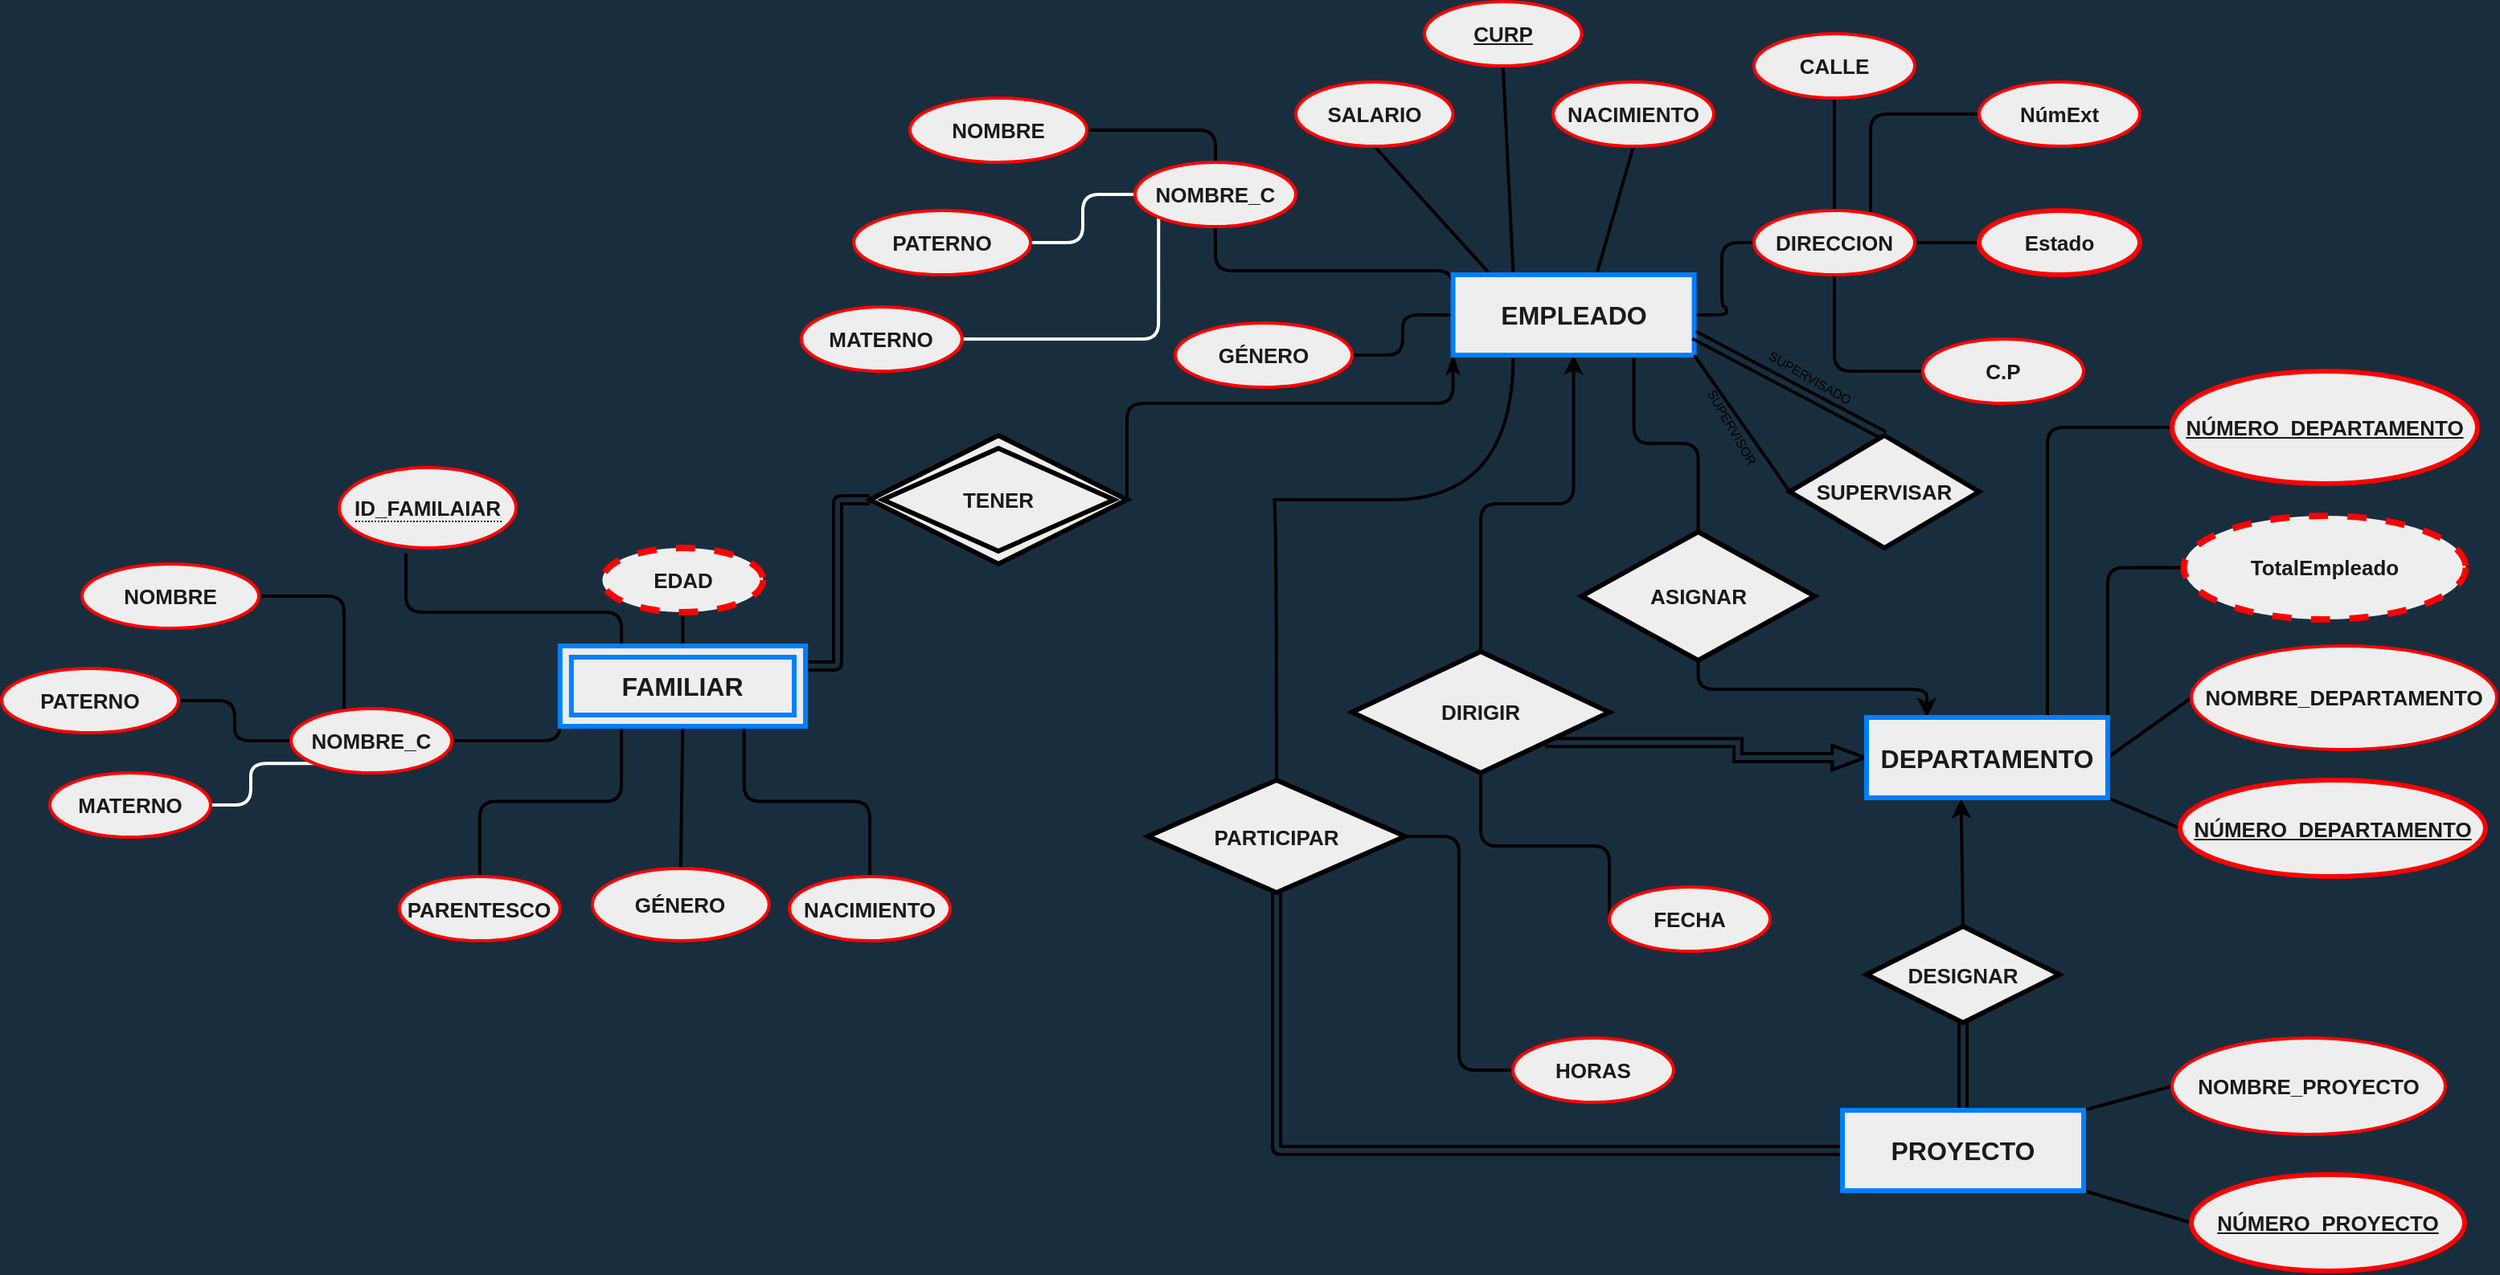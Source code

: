 <mxfile version="13.9.9" type="device"><diagram id="Cr8rwhKdKpi9vluvS5JP" name="Página-1"><mxGraphModel dx="1801" dy="364" grid="1" gridSize="10" guides="1" tooltips="1" connect="1" arrows="0" fold="1" page="1" pageScale="1" pageWidth="1169" pageHeight="827" background="#182E3E" math="0" shadow="0"><root><mxCell id="0"/><mxCell id="1" style="" parent="0"/><mxCell id="jqNfLadF7YpEhwLBkF7p-66" style="edgeStyle=elbowEdgeStyle;rounded=1;orthogonalLoop=1;jettySize=auto;elbow=vertical;html=1;startArrow=none;startFill=0;sourcePerimeterSpacing=0;endArrow=none;endFill=0;targetPerimeterSpacing=0;fillColor=none;strokeWidth=2;exitX=0.25;exitY=0;exitDx=0;exitDy=0;entryX=0.377;entryY=1.067;entryDx=0;entryDy=0;entryPerimeter=0;" parent="1" source="jqNfLadF7YpEhwLBkF7p-68" target="jqNfLadF7YpEhwLBkF7p-75" edge="1"><mxGeometry relative="1" as="geometry"><mxPoint x="-23" y="395" as="sourcePoint"/><mxPoint x="-90" y="360" as="targetPoint"/><Array as="points"><mxPoint x="-90" y="400"/></Array></mxGeometry></mxCell><mxCell id="cJOQEZuyymXwWGWpgnNL-13" style="edgeStyle=none;rounded=0;orthogonalLoop=1;jettySize=auto;html=1;exitX=0.593;exitY=0.02;exitDx=0;exitDy=0;endArrow=none;endFill=0;exitPerimeter=0;entryX=0.5;entryY=1;entryDx=0;entryDy=0;strokeWidth=2;" parent="1" source="9bCEXv4croC0r56C43FN-2" target="cJOQEZuyymXwWGWpgnNL-21" edge="1"><mxGeometry relative="1" as="geometry"><mxPoint x="605.826" y="89.99" as="targetPoint"/></mxGeometry></mxCell><mxCell id="WdBcy9Mp8K7_9u4QYjNC-71" style="edgeStyle=elbowEdgeStyle;rounded=1;orthogonalLoop=1;jettySize=auto;html=1;exitX=0;exitY=0.5;exitDx=0;exitDy=0;entryX=0.5;entryY=1;entryDx=0;entryDy=0;startArrow=none;startFill=0;endArrow=none;endFill=0;elbow=vertical;strokeWidth=2;" parent="1" source="9bCEXv4croC0r56C43FN-2" target="9bCEXv4croC0r56C43FN-3" edge="1"><mxGeometry relative="1" as="geometry"/></mxCell><mxCell id="jqNfLadF7YpEhwLBkF7p-11" style="edgeStyle=elbowEdgeStyle;rounded=1;orthogonalLoop=1;jettySize=auto;html=1;exitX=0.5;exitY=1;exitDx=0;exitDy=0;endArrow=none;endFill=0;startArrow=classic;startFill=1;elbow=vertical;strokeWidth=2;" parent="1" source="9bCEXv4croC0r56C43FN-2" target="jqNfLadF7YpEhwLBkF7p-10" edge="1"><mxGeometry relative="1" as="geometry"/></mxCell><mxCell id="jqNfLadF7YpEhwLBkF7p-13" style="edgeStyle=elbowEdgeStyle;rounded=1;orthogonalLoop=1;jettySize=auto;html=1;exitX=0.75;exitY=1;exitDx=0;exitDy=0;entryX=0.5;entryY=0;entryDx=0;entryDy=0;endArrow=none;endFill=0;elbow=vertical;strokeWidth=2;" parent="1" source="9bCEXv4croC0r56C43FN-2" target="VEiRsSS-IjOUAJVpJDN8-1" edge="1"><mxGeometry relative="1" as="geometry"/></mxCell><mxCell id="jqNfLadF7YpEhwLBkF7p-44" style="edgeStyle=orthogonalEdgeStyle;rounded=1;orthogonalLoop=1;jettySize=auto;html=1;exitX=0.5;exitY=0;exitDx=0;exitDy=0;entryX=1;entryY=0.5;entryDx=0;entryDy=0;startArrow=none;startFill=0;sourcePerimeterSpacing=0;endArrow=none;endFill=0;targetPerimeterSpacing=0;fillColor=none;strokeWidth=2;" parent="1" source="9bCEXv4croC0r56C43FN-3" target="cJOQEZuyymXwWGWpgnNL-20" edge="1"><mxGeometry relative="1" as="geometry"/></mxCell><mxCell id="9bCEXv4croC0r56C43FN-14" style="rounded=1;sketch=0;orthogonalLoop=1;jettySize=auto;html=1;exitX=1;exitY=0.5;exitDx=0;exitDy=0;entryX=0;entryY=1;entryDx=0;entryDy=0;endArrow=none;endFill=0;strokeColor=#FFFFFF;strokeWidth=2;fontColor=#FFFFFF;startArrow=none;startFill=0;edgeStyle=orthogonalEdgeStyle;" parent="1" source="9bCEXv4croC0r56C43FN-17" target="9bCEXv4croC0r56C43FN-3" edge="1"><mxGeometry relative="1" as="geometry"><mxPoint x="225" y="77.75" as="sourcePoint"/><mxPoint x="265.0" y="165.5" as="targetPoint"/></mxGeometry></mxCell><mxCell id="9bCEXv4croC0r56C43FN-13" style="rounded=1;sketch=0;orthogonalLoop=1;jettySize=auto;html=1;entryX=0;entryY=0.5;entryDx=0;entryDy=0;strokeColor=#FFFFFF;fontColor=#FFFFFF;endArrow=none;endFill=0;strokeWidth=2;exitX=1;exitY=0.5;exitDx=0;exitDy=0;edgeStyle=orthogonalEdgeStyle;" parent="1" source="9bCEXv4croC0r56C43FN-18" target="9bCEXv4croC0r56C43FN-3" edge="1"><mxGeometry relative="1" as="geometry"><mxPoint x="275" y="30" as="sourcePoint"/></mxGeometry></mxCell><mxCell id="jqNfLadF7YpEhwLBkF7p-65" style="edgeStyle=elbowEdgeStyle;rounded=1;orthogonalLoop=1;jettySize=auto;html=1;exitX=1;exitY=0.5;exitDx=0;exitDy=0;entryX=0;entryY=0.5;entryDx=0;entryDy=0;startArrow=none;startFill=0;sourcePerimeterSpacing=0;endArrow=none;endFill=0;targetPerimeterSpacing=0;fillColor=none;strokeWidth=2;" parent="1" source="9bCEXv4croC0r56C43FN-22" target="9bCEXv4croC0r56C43FN-2" edge="1"><mxGeometry relative="1" as="geometry"/></mxCell><mxCell id="cJOQEZuyymXwWGWpgnNL-15" style="rounded=1;orthogonalLoop=1;jettySize=auto;html=1;entryX=0.25;entryY=0;entryDx=0;entryDy=0;endArrow=none;endFill=0;exitX=0.5;exitY=1;exitDx=0;exitDy=0;strokeWidth=2;" parent="1" source="cJOQEZuyymXwWGWpgnNL-19" target="9bCEXv4croC0r56C43FN-2" edge="1"><mxGeometry relative="1" as="geometry"><mxPoint x="518" as="sourcePoint"/></mxGeometry></mxCell><mxCell id="cJOQEZuyymXwWGWpgnNL-5" style="rounded=0;orthogonalLoop=1;jettySize=auto;html=1;exitX=0.5;exitY=1;exitDx=0;exitDy=0;entryX=0.5;entryY=0;entryDx=0;entryDy=0;endArrow=none;endFill=0;strokeWidth=2;" parent="1" source="9bCEXv4croC0r56C43FN-26" target="cJOQEZuyymXwWGWpgnNL-1" edge="1"><mxGeometry relative="1" as="geometry"><mxPoint x="750.0" y="75" as="sourcePoint"/></mxGeometry></mxCell><mxCell id="cJOQEZuyymXwWGWpgnNL-18" style="edgeStyle=orthogonalEdgeStyle;rounded=1;orthogonalLoop=1;jettySize=auto;html=1;exitX=0;exitY=0.5;exitDx=0;exitDy=0;entryX=1;entryY=0.5;entryDx=0;entryDy=0;endArrow=none;endFill=0;strokeWidth=2;" parent="1" source="cJOQEZuyymXwWGWpgnNL-1" target="9bCEXv4croC0r56C43FN-2" edge="1"><mxGeometry relative="1" as="geometry"/></mxCell><mxCell id="cJOQEZuyymXwWGWpgnNL-6" style="edgeStyle=orthogonalEdgeStyle;rounded=1;orthogonalLoop=1;jettySize=auto;html=1;endArrow=none;endFill=0;entryX=1;entryY=0;entryDx=0;entryDy=0;exitX=0;exitY=0.5;exitDx=0;exitDy=0;strokeColor=none;strokeWidth=2;" parent="1" source="cJOQEZuyymXwWGWpgnNL-2" target="cJOQEZuyymXwWGWpgnNL-1" edge="1"><mxGeometry relative="1" as="geometry"><mxPoint x="810" y="25" as="targetPoint"/><mxPoint x="825" y="140" as="sourcePoint"/></mxGeometry></mxCell><mxCell id="jqNfLadF7YpEhwLBkF7p-49" style="edgeStyle=orthogonalEdgeStyle;rounded=1;orthogonalLoop=1;jettySize=auto;html=1;exitX=0;exitY=0.5;exitDx=0;exitDy=0;entryX=0.725;entryY=0.032;entryDx=0;entryDy=0;entryPerimeter=0;startArrow=none;startFill=0;sourcePerimeterSpacing=0;endArrow=none;endFill=0;targetPerimeterSpacing=0;fillColor=none;strokeWidth=2;" parent="1" source="cJOQEZuyymXwWGWpgnNL-2" target="cJOQEZuyymXwWGWpgnNL-1" edge="1"><mxGeometry relative="1" as="geometry"/></mxCell><mxCell id="jqNfLadF7YpEhwLBkF7p-48" style="edgeStyle=orthogonalEdgeStyle;rounded=1;orthogonalLoop=1;jettySize=auto;html=1;exitX=0;exitY=0.5;exitDx=0;exitDy=0;entryX=1;entryY=0.5;entryDx=0;entryDy=0;startArrow=none;startFill=0;sourcePerimeterSpacing=0;endArrow=none;endFill=0;targetPerimeterSpacing=0;fillColor=none;strokeWidth=2;" parent="1" source="cJOQEZuyymXwWGWpgnNL-3" target="cJOQEZuyymXwWGWpgnNL-1" edge="1"><mxGeometry relative="1" as="geometry"/></mxCell><mxCell id="cJOQEZuyymXwWGWpgnNL-8" style="edgeStyle=orthogonalEdgeStyle;rounded=1;orthogonalLoop=1;jettySize=auto;html=1;exitX=0;exitY=0.5;exitDx=0;exitDy=0;entryX=0.5;entryY=1;entryDx=0;entryDy=0;endArrow=none;endFill=0;strokeWidth=2;" parent="1" source="cJOQEZuyymXwWGWpgnNL-4" target="cJOQEZuyymXwWGWpgnNL-1" edge="1"><mxGeometry relative="1" as="geometry"/></mxCell><mxCell id="cJOQEZuyymXwWGWpgnNL-14" style="edgeStyle=none;rounded=0;orthogonalLoop=1;jettySize=auto;html=1;exitX=0.5;exitY=1;exitDx=0;exitDy=0;entryX=0.158;entryY=0.007;entryDx=0;entryDy=0;entryPerimeter=0;endArrow=none;endFill=0;strokeWidth=2;" parent="1" source="cJOQEZuyymXwWGWpgnNL-9" target="9bCEXv4croC0r56C43FN-2" edge="1"><mxGeometry relative="1" as="geometry"/></mxCell><mxCell id="VEiRsSS-IjOUAJVpJDN8-3" style="edgeStyle=elbowEdgeStyle;rounded=1;orthogonalLoop=1;jettySize=auto;html=1;entryX=0.5;entryY=1;entryDx=0;entryDy=0;endArrow=none;endFill=0;startArrow=classic;startFill=1;elbow=vertical;exitX=0.25;exitY=0;exitDx=0;exitDy=0;strokeWidth=2;" parent="1" source="cJOQEZuyymXwWGWpgnNL-22" target="VEiRsSS-IjOUAJVpJDN8-1" edge="1"><mxGeometry relative="1" as="geometry"><mxPoint x="770" y="430" as="sourcePoint"/></mxGeometry></mxCell><mxCell id="cJOQEZuyymXwWGWpgnNL-27" style="edgeStyle=none;rounded=0;orthogonalLoop=1;jettySize=auto;html=1;exitX=0.5;exitY=1;exitDx=0;exitDy=0;endArrow=none;endFill=0;strokeWidth=2;" parent="1" source="cJOQEZuyymXwWGWpgnNL-22" target="cJOQEZuyymXwWGWpgnNL-22" edge="1"><mxGeometry relative="1" as="geometry"/></mxCell><mxCell id="cJOQEZuyymXwWGWpgnNL-31" style="edgeStyle=none;rounded=0;orthogonalLoop=1;jettySize=auto;html=1;exitX=0;exitY=0.5;exitDx=0;exitDy=0;endArrow=none;endFill=0;entryX=1;entryY=0.5;entryDx=0;entryDy=0;strokeWidth=2;" parent="1" source="cJOQEZuyymXwWGWpgnNL-28" target="cJOQEZuyymXwWGWpgnNL-22" edge="1"><mxGeometry relative="1" as="geometry"><mxPoint x="939.5" y="444.5" as="targetPoint"/></mxGeometry></mxCell><mxCell id="cJOQEZuyymXwWGWpgnNL-32" style="edgeStyle=none;rounded=0;orthogonalLoop=1;jettySize=auto;html=1;exitX=0;exitY=0.5;exitDx=0;exitDy=0;entryX=1;entryY=1;entryDx=0;entryDy=0;endArrow=none;endFill=0;strokeWidth=2;" parent="1" source="cJOQEZuyymXwWGWpgnNL-29" target="cJOQEZuyymXwWGWpgnNL-22" edge="1"><mxGeometry relative="1" as="geometry"><mxPoint x="979" y="534.5" as="sourcePoint"/></mxGeometry></mxCell><mxCell id="cJOQEZuyymXwWGWpgnNL-37" style="edgeStyle=none;rounded=0;orthogonalLoop=1;jettySize=auto;html=1;exitX=1;exitY=0;exitDx=0;exitDy=0;entryX=0;entryY=0.5;entryDx=0;entryDy=0;endArrow=none;endFill=0;fontSize=13;strokeWidth=2;" parent="1" source="cJOQEZuyymXwWGWpgnNL-34" target="cJOQEZuyymXwWGWpgnNL-35" edge="1"><mxGeometry relative="1" as="geometry"/></mxCell><mxCell id="cJOQEZuyymXwWGWpgnNL-38" style="edgeStyle=none;rounded=0;orthogonalLoop=1;jettySize=auto;html=1;exitX=1;exitY=1;exitDx=0;exitDy=0;entryX=0;entryY=0.5;entryDx=0;entryDy=0;endArrow=none;endFill=0;fontSize=13;strokeWidth=2;" parent="1" source="cJOQEZuyymXwWGWpgnNL-34" target="cJOQEZuyymXwWGWpgnNL-36" edge="1"><mxGeometry relative="1" as="geometry"/></mxCell><mxCell id="jqNfLadF7YpEhwLBkF7p-61" style="edgeStyle=orthogonalEdgeStyle;rounded=1;orthogonalLoop=1;jettySize=auto;html=1;entryX=0;entryY=0.5;entryDx=0;entryDy=0;startArrow=none;startFill=0;sourcePerimeterSpacing=0;endArrow=none;endFill=0;targetPerimeterSpacing=0;fillColor=none;strokeWidth=2;exitX=1;exitY=0.25;exitDx=0;exitDy=0;shape=link;" parent="1" source="jqNfLadF7YpEhwLBkF7p-68" target="jqNfLadF7YpEhwLBkF7p-73" edge="1"><mxGeometry relative="1" as="geometry"><mxPoint x="150" y="431" as="sourcePoint"/><mxPoint x="210" y="372.25" as="targetPoint"/></mxGeometry></mxCell><mxCell id="cJOQEZuyymXwWGWpgnNL-59" style="edgeStyle=orthogonalEdgeStyle;rounded=1;orthogonalLoop=1;jettySize=auto;html=1;exitX=0.5;exitY=0;exitDx=0;exitDy=0;endArrow=none;endFill=0;fontSize=13;strokeWidth=2;entryX=0.75;entryY=1;entryDx=0;entryDy=0;" parent="1" source="cJOQEZuyymXwWGWpgnNL-40" target="jqNfLadF7YpEhwLBkF7p-68" edge="1"><mxGeometry relative="1" as="geometry"><mxPoint x="90" y="490" as="targetPoint"/></mxGeometry></mxCell><mxCell id="cJOQEZuyymXwWGWpgnNL-57" style="edgeStyle=none;rounded=1;orthogonalLoop=1;jettySize=auto;html=1;exitX=0.5;exitY=0;exitDx=0;exitDy=0;endArrow=none;endFill=0;fontSize=13;strokeWidth=2;entryX=0.5;entryY=1;entryDx=0;entryDy=0;" parent="1" source="cJOQEZuyymXwWGWpgnNL-41" target="jqNfLadF7YpEhwLBkF7p-68" edge="1"><mxGeometry relative="1" as="geometry"><mxPoint x="60" y="490" as="targetPoint"/></mxGeometry></mxCell><mxCell id="cJOQEZuyymXwWGWpgnNL-58" style="edgeStyle=orthogonalEdgeStyle;rounded=1;orthogonalLoop=1;jettySize=auto;html=1;exitX=0.5;exitY=0;exitDx=0;exitDy=0;endArrow=none;endFill=0;fontSize=13;strokeWidth=2;entryX=0.25;entryY=1;entryDx=0;entryDy=0;" parent="1" source="cJOQEZuyymXwWGWpgnNL-42" target="jqNfLadF7YpEhwLBkF7p-68" edge="1"><mxGeometry relative="1" as="geometry"><mxPoint x="15" y="490" as="targetPoint"/></mxGeometry></mxCell><mxCell id="cJOQEZuyymXwWGWpgnNL-46" style="rounded=1;sketch=0;orthogonalLoop=1;jettySize=auto;html=1;exitX=1;exitY=0.5;exitDx=0;exitDy=0;endArrow=none;endFill=0;strokeColor=#FFFFFF;strokeWidth=2;fontColor=#FFFFFF;startArrow=none;startFill=0;entryX=0;entryY=1;entryDx=0;entryDy=0;edgeStyle=orthogonalEdgeStyle;" parent="1" source="cJOQEZuyymXwWGWpgnNL-48" target="cJOQEZuyymXwWGWpgnNL-45" edge="1"><mxGeometry relative="1" as="geometry"><mxPoint x="-260" y="373.25" as="sourcePoint"/><mxPoint x="-185" y="480" as="targetPoint"/></mxGeometry></mxCell><mxCell id="jqNfLadF7YpEhwLBkF7p-19" style="edgeStyle=orthogonalEdgeStyle;rounded=1;orthogonalLoop=1;jettySize=auto;html=1;exitX=1;exitY=0.5;exitDx=0;exitDy=0;startArrow=none;startFill=0;sourcePerimeterSpacing=0;endArrow=none;endFill=0;targetPerimeterSpacing=0;fillColor=none;entryX=0;entryY=0.5;entryDx=0;entryDy=0;strokeWidth=2;" parent="1" source="cJOQEZuyymXwWGWpgnNL-49" target="cJOQEZuyymXwWGWpgnNL-45" edge="1"><mxGeometry relative="1" as="geometry"><mxPoint x="-200" y="474.5" as="targetPoint"/></mxGeometry></mxCell><mxCell id="jqNfLadF7YpEhwLBkF7p-43" style="edgeStyle=orthogonalEdgeStyle;rounded=1;orthogonalLoop=1;jettySize=auto;html=1;exitX=1;exitY=0.5;exitDx=0;exitDy=0;entryX=0.33;entryY=0.063;entryDx=0;entryDy=0;entryPerimeter=0;startArrow=none;startFill=0;sourcePerimeterSpacing=0;endArrow=none;endFill=0;targetPerimeterSpacing=0;fillColor=none;strokeWidth=2;" parent="1" source="cJOQEZuyymXwWGWpgnNL-51" target="cJOQEZuyymXwWGWpgnNL-45" edge="1"><mxGeometry relative="1" as="geometry"/></mxCell><mxCell id="cJOQEZuyymXwWGWpgnNL-70" style="edgeStyle=none;rounded=1;orthogonalLoop=1;jettySize=auto;html=1;exitX=0.5;exitY=1;exitDx=0;exitDy=0;endArrow=none;endFill=0;fontSize=13;strokeWidth=2;" parent="1" source="cJOQEZuyymXwWGWpgnNL-69" target="jqNfLadF7YpEhwLBkF7p-68" edge="1"><mxGeometry relative="1" as="geometry"><mxPoint x="50" y="410" as="targetPoint"/></mxGeometry></mxCell><mxCell id="WdBcy9Mp8K7_9u4QYjNC-64" style="rounded=0;orthogonalLoop=1;jettySize=auto;html=1;exitX=0.5;exitY=0;exitDx=0;exitDy=0;entryX=0.392;entryY=1.01;entryDx=0;entryDy=0;entryPerimeter=0;endArrow=classic;endFill=1;startArrow=none;startFill=0;strokeWidth=2;" parent="1" source="WdBcy9Mp8K7_9u4QYjNC-63" target="cJOQEZuyymXwWGWpgnNL-22" edge="1"><mxGeometry relative="1" as="geometry"><mxPoint x="848.5" y="509.5" as="targetPoint"/><mxPoint x="849" y="550" as="sourcePoint"/></mxGeometry></mxCell><mxCell id="WdBcy9Mp8K7_9u4QYjNC-65" style="rounded=0;orthogonalLoop=1;jettySize=auto;html=1;exitX=0.5;exitY=1;exitDx=0;exitDy=0;entryX=0.5;entryY=0;entryDx=0;entryDy=0;startArrow=none;startFill=0;endArrow=none;endFill=0;shape=link;strokeWidth=2;" parent="1" source="WdBcy9Mp8K7_9u4QYjNC-63" target="cJOQEZuyymXwWGWpgnNL-34" edge="1"><mxGeometry relative="1" as="geometry"/></mxCell><mxCell id="jqNfLadF7YpEhwLBkF7p-3" style="rounded=1;orthogonalLoop=1;jettySize=auto;html=1;exitX=0;exitY=0.5;exitDx=0;exitDy=0;entryX=1;entryY=0;entryDx=0;entryDy=0;endArrow=none;endFill=0;edgeStyle=orthogonalEdgeStyle;strokeWidth=2;" parent="1" source="jqNfLadF7YpEhwLBkF7p-2" target="cJOQEZuyymXwWGWpgnNL-22" edge="1"><mxGeometry relative="1" as="geometry"/></mxCell><mxCell id="jqNfLadF7YpEhwLBkF7p-8" style="edgeStyle=orthogonalEdgeStyle;rounded=1;orthogonalLoop=1;jettySize=auto;html=1;exitX=0;exitY=0.5;exitDx=0;exitDy=0;entryX=0.75;entryY=0;entryDx=0;entryDy=0;endArrow=none;endFill=0;strokeWidth=2;" parent="1" source="jqNfLadF7YpEhwLBkF7p-4" target="cJOQEZuyymXwWGWpgnNL-22" edge="1"><mxGeometry relative="1" as="geometry"/></mxCell><mxCell id="jqNfLadF7YpEhwLBkF7p-12" style="rounded=0;orthogonalLoop=1;jettySize=auto;html=1;exitX=1;exitY=1;exitDx=0;exitDy=0;endArrow=classicThin;endFill=1;entryX=0;entryY=0.5;entryDx=0;entryDy=0;shape=flexArrow;targetPerimeterSpacing=0;sourcePerimeterSpacing=0;endSize=6.129;startSize=0;width=4;endWidth=8.235;edgeStyle=orthogonalEdgeStyle;strokeWidth=2;" parent="1" source="jqNfLadF7YpEhwLBkF7p-10" target="cJOQEZuyymXwWGWpgnNL-22" edge="1"><mxGeometry relative="1" as="geometry"><mxPoint x="600" y="630" as="targetPoint"/></mxGeometry></mxCell><mxCell id="jqNfLadF7YpEhwLBkF7p-15" style="edgeStyle=elbowEdgeStyle;rounded=1;orthogonalLoop=1;jettySize=auto;elbow=vertical;html=1;exitX=0;exitY=0.5;exitDx=0;exitDy=0;startArrow=none;startFill=0;sourcePerimeterSpacing=0;endArrow=none;endFill=0;targetPerimeterSpacing=0;fillColor=none;entryX=0.5;entryY=1;entryDx=0;entryDy=0;strokeWidth=2;" parent="1" source="jqNfLadF7YpEhwLBkF7p-14" target="jqNfLadF7YpEhwLBkF7p-10" edge="1"><mxGeometry relative="1" as="geometry"/></mxCell><mxCell id="jqNfLadF7YpEhwLBkF7p-18" style="edgeStyle=orthogonalEdgeStyle;rounded=1;orthogonalLoop=1;jettySize=auto;html=1;exitX=0.5;exitY=1;exitDx=0;exitDy=0;entryX=0;entryY=0.5;entryDx=0;entryDy=0;startArrow=none;startFill=0;sourcePerimeterSpacing=0;endArrow=none;endFill=0;targetPerimeterSpacing=0;fillColor=none;shape=link;strokeWidth=2;" parent="1" source="jqNfLadF7YpEhwLBkF7p-16" target="cJOQEZuyymXwWGWpgnNL-34" edge="1"><mxGeometry relative="1" as="geometry"/></mxCell><mxCell id="jqNfLadF7YpEhwLBkF7p-60" style="edgeStyle=orthogonalEdgeStyle;rounded=1;orthogonalLoop=1;jettySize=auto;html=1;exitX=0.5;exitY=0;exitDx=0;exitDy=0;startArrow=none;startFill=0;sourcePerimeterSpacing=0;endArrow=none;endFill=0;targetPerimeterSpacing=0;fillColor=none;curved=1;entryX=0.25;entryY=1;entryDx=0;entryDy=0;strokeWidth=2;" parent="1" source="jqNfLadF7YpEhwLBkF7p-16" target="9bCEXv4croC0r56C43FN-2" edge="1"><mxGeometry relative="1" as="geometry"><mxPoint x="440" y="380" as="targetPoint"/><Array as="points"><mxPoint x="420" y="330"/><mxPoint x="567" y="330"/></Array></mxGeometry></mxCell><mxCell id="jqNfLadF7YpEhwLBkF7p-39" style="edgeStyle=orthogonalEdgeStyle;rounded=1;orthogonalLoop=1;jettySize=auto;html=1;exitX=1;exitY=0.5;exitDx=0;exitDy=0;endArrow=none;endFill=0;fontSize=13;entryX=0;entryY=0.75;entryDx=0;entryDy=0;strokeWidth=2;" parent="1" target="jqNfLadF7YpEhwLBkF7p-68" edge="1"><mxGeometry relative="1" as="geometry"><mxPoint x="-90" y="480" as="sourcePoint"/><mxPoint x="-22.61" y="453.25" as="targetPoint"/><Array as="points"><mxPoint x="-23" y="480"/></Array></mxGeometry></mxCell><mxCell id="jqNfLadF7YpEhwLBkF7p-56" style="edgeStyle=orthogonalEdgeStyle;rounded=1;orthogonalLoop=1;jettySize=auto;html=1;exitX=0;exitY=0.5;exitDx=0;exitDy=0;entryX=1;entryY=0.5;entryDx=0;entryDy=0;startArrow=none;startFill=0;sourcePerimeterSpacing=0;endArrow=none;endFill=0;targetPerimeterSpacing=0;fillColor=none;strokeWidth=2;" parent="1" source="jqNfLadF7YpEhwLBkF7p-53" target="jqNfLadF7YpEhwLBkF7p-16" edge="1"><mxGeometry relative="1" as="geometry"/></mxCell><mxCell id="jqNfLadF7YpEhwLBkF7p-62" style="edgeStyle=elbowEdgeStyle;rounded=1;orthogonalLoop=1;jettySize=auto;html=1;entryX=0;entryY=1;entryDx=0;entryDy=0;startArrow=none;startFill=0;sourcePerimeterSpacing=0;endArrow=classicThin;endFill=1;targetPerimeterSpacing=0;fillColor=none;elbow=vertical;strokeWidth=2;exitX=1;exitY=0.5;exitDx=0;exitDy=0;" parent="1" source="jqNfLadF7YpEhwLBkF7p-73" target="9bCEXv4croC0r56C43FN-2" edge="1"><mxGeometry relative="1" as="geometry"><mxPoint x="390" y="350" as="sourcePoint"/><Array as="points"><mxPoint x="440" y="270"/></Array></mxGeometry></mxCell><mxCell id="9bCEXv4croC0r56C43FN-2" value="EMPLEADO" style="whiteSpace=wrap;html=1;align=center;strokeWidth=3;fontSize=16;fontStyle=1;fillColor=#EEEEEE;fontColor=#1A1A1A;strokeColor=#007FFF;" parent="1" vertex="1"><mxGeometry x="532.78" y="190" width="150" height="50" as="geometry"/></mxCell><mxCell id="9bCEXv4croC0r56C43FN-3" value="NOMBRE_C" style="ellipse;whiteSpace=wrap;html=1;align=center;strokeWidth=2;fontSize=13;fontStyle=1;fillColor=#EEEEEE;fontColor=#1A1A1A;strokeColor=#FF0000;" parent="1" vertex="1"><mxGeometry x="335" y="120" width="100" height="40" as="geometry"/></mxCell><mxCell id="9bCEXv4croC0r56C43FN-17" value="MATERNO" style="ellipse;whiteSpace=wrap;html=1;align=center;strokeWidth=2;fontSize=13;fontStyle=1;verticalAlign=middle;fillColor=#EEEEEE;fontColor=#1A1A1A;strokeColor=#FF0000;" parent="1" vertex="1"><mxGeometry x="127.39" y="210" width="100" height="40" as="geometry"/></mxCell><mxCell id="9bCEXv4croC0r56C43FN-18" value="PATERNO" style="ellipse;whiteSpace=wrap;html=1;align=center;strokeWidth=2;fontSize=13;fontStyle=1;verticalAlign=middle;fillColor=#EEEEEE;fontColor=#1A1A1A;strokeColor=#FF0000;" parent="1" vertex="1"><mxGeometry x="160" y="150" width="110" height="40" as="geometry"/></mxCell><mxCell id="9bCEXv4croC0r56C43FN-22" value="GÉNERO" style="ellipse;whiteSpace=wrap;html=1;align=center;strokeWidth=2;fontSize=13;fontStyle=1;verticalAlign=middle;fillColor=#EEEEEE;fontColor=#1A1A1A;strokeColor=#FF0000;" parent="1" vertex="1"><mxGeometry x="360" y="220" width="110" height="40" as="geometry"/></mxCell><mxCell id="9bCEXv4croC0r56C43FN-26" value="CALLE" style="ellipse;whiteSpace=wrap;html=1;align=center;strokeWidth=2;fontSize=13;fontStyle=1;verticalAlign=middle;fillColor=#EEEEEE;fontColor=#1A1A1A;strokeColor=#FF0000;" parent="1" vertex="1"><mxGeometry x="720" y="40" width="100" height="40" as="geometry"/></mxCell><mxCell id="cJOQEZuyymXwWGWpgnNL-1" value="DIRECCION" style="ellipse;whiteSpace=wrap;html=1;align=center;strokeWidth=2;fontSize=13;fontStyle=1;verticalAlign=middle;fillColor=#EEEEEE;fontColor=#1A1A1A;strokeColor=#FF0000;" parent="1" vertex="1"><mxGeometry x="720" y="150" width="100" height="40" as="geometry"/></mxCell><mxCell id="cJOQEZuyymXwWGWpgnNL-2" value="NúmExt" style="ellipse;whiteSpace=wrap;html=1;align=center;strokeWidth=2;fontSize=13;fontStyle=1;verticalAlign=middle;fillColor=#EEEEEE;fontColor=#1A1A1A;strokeColor=#FF0000;" parent="1" vertex="1"><mxGeometry x="860" y="70" width="100" height="40" as="geometry"/></mxCell><mxCell id="cJOQEZuyymXwWGWpgnNL-3" value="Estado" style="ellipse;whiteSpace=wrap;html=1;align=center;strokeWidth=3;fontSize=13;fontStyle=1;verticalAlign=middle;fillColor=#EEEEEE;fontColor=#1A1A1A;strokeColor=#FF0000;" parent="1" vertex="1"><mxGeometry x="860" y="150" width="100" height="40" as="geometry"/></mxCell><mxCell id="cJOQEZuyymXwWGWpgnNL-4" value="C.P" style="ellipse;whiteSpace=wrap;html=1;align=center;strokeWidth=2;fontSize=13;fontStyle=1;verticalAlign=middle;fillColor=#EEEEEE;fontColor=#1A1A1A;strokeColor=#FF0000;" parent="1" vertex="1"><mxGeometry x="825" y="230" width="100" height="40" as="geometry"/></mxCell><mxCell id="cJOQEZuyymXwWGWpgnNL-9" value="SALARIO" style="ellipse;whiteSpace=wrap;html=1;align=center;strokeWidth=2;fontSize=13;fontStyle=1;verticalAlign=middle;fillColor=#EEEEEE;fontColor=#1A1A1A;strokeColor=#FF0000;" parent="1" vertex="1"><mxGeometry x="435" y="70" width="97.78" height="40" as="geometry"/></mxCell><mxCell id="cJOQEZuyymXwWGWpgnNL-19" value="&lt;u&gt;CURP&lt;/u&gt;" style="ellipse;whiteSpace=wrap;html=1;align=center;strokeWidth=2;fontSize=13;fontStyle=1;verticalAlign=middle;fillColor=#EEEEEE;fontColor=#1A1A1A;strokeColor=#FF0000;" parent="1" vertex="1"><mxGeometry x="515" y="20" width="97.78" height="40" as="geometry"/></mxCell><mxCell id="cJOQEZuyymXwWGWpgnNL-20" value="NOMBRE" style="ellipse;whiteSpace=wrap;html=1;align=center;strokeWidth=2;fontSize=13;fontStyle=1;verticalAlign=middle;fillColor=#EEEEEE;fontColor=#1A1A1A;strokeColor=#FF0000;" parent="1" vertex="1"><mxGeometry x="195" y="80" width="110" height="40" as="geometry"/></mxCell><mxCell id="cJOQEZuyymXwWGWpgnNL-21" value="NACIMIENTO" style="ellipse;whiteSpace=wrap;html=1;align=center;strokeWidth=2;fontSize=13;fontStyle=1;verticalAlign=middle;fillColor=#EEEEEE;fontColor=#1A1A1A;strokeColor=#FF0000;" parent="1" vertex="1"><mxGeometry x="595" y="70" width="100" height="40" as="geometry"/></mxCell><mxCell id="cJOQEZuyymXwWGWpgnNL-22" value="DEPARTAMENTO" style="whiteSpace=wrap;html=1;align=center;strokeWidth=3;fontSize=16;fontStyle=1;fillColor=#EEEEEE;fontColor=#1A1A1A;strokeColor=#007FFF;" parent="1" vertex="1"><mxGeometry x="790" y="465.5" width="150" height="50" as="geometry"/></mxCell><mxCell id="cJOQEZuyymXwWGWpgnNL-28" value="NOMBRE_DEPARTAMENTO" style="ellipse;whiteSpace=wrap;html=1;align=center;fontSize=13;fontColor=#1A1A1A;fontStyle=1;strokeColor=#FF0000;strokeWidth=2;fillColor=#EEEEEE;" parent="1" vertex="1"><mxGeometry x="992" y="421" width="190" height="64.5" as="geometry"/></mxCell><mxCell id="cJOQEZuyymXwWGWpgnNL-29" value="NÚMERO_DEPARTAMENTO" style="ellipse;whiteSpace=wrap;html=1;align=center;fontSize=13;fontColor=#1A1A1A;fontStyle=5;strokeColor=#FF0000;strokeWidth=3;fillColor=#EEEEEE;" parent="1" vertex="1"><mxGeometry x="985" y="504.5" width="190" height="60" as="geometry"/></mxCell><mxCell id="cJOQEZuyymXwWGWpgnNL-34" value="PROYECTO" style="whiteSpace=wrap;html=1;align=center;strokeWidth=3;fontSize=16;fontStyle=1;fillColor=#EEEEEE;fontColor=#1A1A1A;strokeColor=#007FFF;" parent="1" vertex="1"><mxGeometry x="775" y="710" width="150" height="50" as="geometry"/></mxCell><mxCell id="cJOQEZuyymXwWGWpgnNL-35" value="NOMBRE_PROYECTO" style="ellipse;whiteSpace=wrap;html=1;align=center;fontSize=13;fontColor=#1A1A1A;fontStyle=1;strokeColor=#FF0000;strokeWidth=2;fillColor=#EEEEEE;" parent="1" vertex="1"><mxGeometry x="980" y="665" width="170" height="60" as="geometry"/></mxCell><mxCell id="cJOQEZuyymXwWGWpgnNL-36" value="NÚMERO_PROYECTO" style="ellipse;whiteSpace=wrap;html=1;align=center;fontSize=13;fontColor=#1A1A1A;fontStyle=5;strokeColor=#FF0000;strokeWidth=3;fillColor=#EEEEEE;" parent="1" vertex="1"><mxGeometry x="992" y="750" width="170" height="60" as="geometry"/></mxCell><mxCell id="cJOQEZuyymXwWGWpgnNL-40" value="NACIMIENTO" style="ellipse;whiteSpace=wrap;html=1;align=center;strokeWidth=2;fontSize=13;fontStyle=1;verticalAlign=middle;fillColor=#EEEEEE;fontColor=#1A1A1A;strokeColor=#FF0000;" parent="1" vertex="1"><mxGeometry x="120" y="564.5" width="100" height="40" as="geometry"/></mxCell><mxCell id="cJOQEZuyymXwWGWpgnNL-41" value="GÉNERO" style="ellipse;whiteSpace=wrap;html=1;align=center;strokeWidth=2;fontSize=13;fontStyle=1;verticalAlign=middle;fillColor=#EEEEEE;fontColor=#1A1A1A;strokeColor=#FF0000;" parent="1" vertex="1"><mxGeometry x="-2.61" y="559.5" width="110" height="45" as="geometry"/></mxCell><mxCell id="cJOQEZuyymXwWGWpgnNL-42" value="PARENTESCO" style="ellipse;whiteSpace=wrap;html=1;align=center;strokeWidth=2;fontSize=13;fontStyle=1;verticalAlign=middle;fillColor=#EEEEEE;fontColor=#1A1A1A;strokeColor=#FF0000;" parent="1" vertex="1"><mxGeometry x="-122.61" y="564.5" width="100" height="40" as="geometry"/></mxCell><mxCell id="cJOQEZuyymXwWGWpgnNL-45" value="NOMBRE_C" style="ellipse;whiteSpace=wrap;html=1;align=center;strokeWidth=2;fontSize=13;fontStyle=1;fillColor=#EEEEEE;fontColor=#1A1A1A;strokeColor=#FF0000;" parent="1" vertex="1"><mxGeometry x="-190" y="460" width="100" height="40" as="geometry"/></mxCell><mxCell id="cJOQEZuyymXwWGWpgnNL-48" value="MATERNO" style="ellipse;whiteSpace=wrap;html=1;align=center;strokeWidth=2;fontSize=13;fontStyle=1;verticalAlign=middle;fillColor=#EEEEEE;fontColor=#1A1A1A;strokeColor=#FF0000;" parent="1" vertex="1"><mxGeometry x="-340" y="500" width="100" height="40" as="geometry"/></mxCell><mxCell id="cJOQEZuyymXwWGWpgnNL-49" value="PATERNO" style="ellipse;whiteSpace=wrap;html=1;align=center;strokeWidth=2;fontSize=13;fontStyle=1;verticalAlign=middle;fillColor=#EEEEEE;fontColor=#1A1A1A;strokeColor=#FF0000;" parent="1" vertex="1"><mxGeometry x="-370" y="435" width="110" height="40" as="geometry"/></mxCell><mxCell id="cJOQEZuyymXwWGWpgnNL-51" value="NOMBRE" style="ellipse;whiteSpace=wrap;html=1;align=center;strokeWidth=2;fontSize=13;fontStyle=1;verticalAlign=middle;fillColor=#EEEEEE;fontColor=#1A1A1A;strokeColor=#FF0000;" parent="1" vertex="1"><mxGeometry x="-320" y="370" width="110" height="40" as="geometry"/></mxCell><mxCell id="cJOQEZuyymXwWGWpgnNL-69" value="EDAD" style="ellipse;whiteSpace=wrap;html=1;align=center;strokeWidth=4;fontSize=13;fontStyle=1;verticalAlign=middle;fillColor=#EEEEEE;fontColor=#1A1A1A;strokeColor=#FF0000;dashed=1;sketch=0;shadow=0;allowArrows=0;" parent="1" vertex="1"><mxGeometry x="3.7" y="360" width="100" height="40" as="geometry"/></mxCell><mxCell id="VEiRsSS-IjOUAJVpJDN8-1" value="ASIGNAR" style="shape=rhombus;perimeter=rhombusPerimeter;whiteSpace=wrap;html=1;align=center;fontSize=13;fontColor=#1A1A1A;fontStyle=1;strokeWidth=3;fillColor=#EEEEEE;strokeColor=#000000;" parent="1" vertex="1"><mxGeometry x="612.78" y="350" width="145" height="80" as="geometry"/></mxCell><mxCell id="WdBcy9Mp8K7_9u4QYjNC-63" value="DESIGNAR" style="shape=rhombus;perimeter=rhombusPerimeter;whiteSpace=wrap;html=1;align=center;fontSize=13;fontColor=#1A1A1A;fontStyle=1;strokeColor=#000000;strokeWidth=3;fillColor=#EEEEEE;" parent="1" vertex="1"><mxGeometry x="790" y="595.5" width="120" height="60" as="geometry"/></mxCell><mxCell id="jqNfLadF7YpEhwLBkF7p-2" value="TotalEmpleado" style="ellipse;whiteSpace=wrap;html=1;align=center;fontSize=13;fontColor=#1A1A1A;fontStyle=1;strokeColor=#FF0000;strokeWidth=4;fillColor=#EEEEEE;dashed=1;" parent="1" vertex="1"><mxGeometry x="987.25" y="340" width="175.5" height="64.5" as="geometry"/></mxCell><mxCell id="jqNfLadF7YpEhwLBkF7p-4" value="NÚMERO_DEPARTAMENTO" style="ellipse;whiteSpace=wrap;html=1;align=center;fontSize=13;fontColor=#1A1A1A;fontStyle=5;strokeColor=#FF0000;strokeWidth=3;fillColor=#EEEEEE;" parent="1" vertex="1"><mxGeometry x="980" y="250" width="190" height="70" as="geometry"/></mxCell><mxCell id="jqNfLadF7YpEhwLBkF7p-10" value="DIRIGIR" style="shape=rhombus;perimeter=rhombusPerimeter;whiteSpace=wrap;html=1;align=center;fontSize=13;fontColor=#1A1A1A;fontStyle=1;strokeWidth=3;fillColor=#EEEEEE;strokeColor=#000000;" parent="1" vertex="1"><mxGeometry x="470" y="424.5" width="160" height="75.5" as="geometry"/></mxCell><mxCell id="jqNfLadF7YpEhwLBkF7p-14" value="FECHA" style="ellipse;whiteSpace=wrap;html=1;align=center;strokeWidth=2;fontSize=13;fontStyle=1;verticalAlign=middle;fillColor=#EEEEEE;fontColor=#1A1A1A;strokeColor=#FF0000;" parent="1" vertex="1"><mxGeometry x="630" y="571" width="100" height="40" as="geometry"/></mxCell><mxCell id="jqNfLadF7YpEhwLBkF7p-16" value="PARTICIPAR" style="shape=rhombus;perimeter=rhombusPerimeter;whiteSpace=wrap;html=1;align=center;fontSize=13;fontColor=#1A1A1A;fontStyle=1;strokeWidth=3;fillColor=#EEEEEE;strokeColor=#000000;" parent="1" vertex="1"><mxGeometry x="343" y="504.5" width="160" height="70" as="geometry"/></mxCell><mxCell id="jqNfLadF7YpEhwLBkF7p-53" value="HORAS" style="ellipse;whiteSpace=wrap;html=1;align=center;strokeWidth=2;fontSize=13;fontStyle=1;verticalAlign=middle;fillColor=#EEEEEE;fontColor=#1A1A1A;strokeColor=#FF0000;" parent="1" vertex="1"><mxGeometry x="570" y="665" width="100" height="40" as="geometry"/></mxCell><mxCell id="jqNfLadF7YpEhwLBkF7p-68" value="FAMILIAR" style="shape=ext;margin=3;double=1;whiteSpace=wrap;html=1;align=center;strokeWidth=3;fontSize=16;fontColor=#1A1A1A;fontStyle=1;strokeColor=#007FFF;fillColor=#EEEEEE;" parent="1" vertex="1"><mxGeometry x="-22.61" y="421" width="152.61" height="50" as="geometry"/></mxCell><mxCell id="jqNfLadF7YpEhwLBkF7p-73" value="TENER" style="shape=rhombus;double=1;perimeter=rhombusPerimeter;whiteSpace=wrap;html=1;align=center;fontSize=13;fontColor=#1A1A1A;fontStyle=1;strokeColor=#000000;strokeWidth=3;fillColor=#EEEEEE;rotation=0;" parent="1" vertex="1"><mxGeometry x="170" y="290" width="160" height="80" as="geometry"/></mxCell><mxCell id="jqNfLadF7YpEhwLBkF7p-75" value="&lt;span style=&quot;border-bottom: 1px dotted&quot;&gt;ID_FAMILAIAR&lt;/span&gt;" style="ellipse;whiteSpace=wrap;html=1;align=center;fontSize=13;fontColor=#1A1A1A;fontStyle=1;strokeColor=#FF0000;strokeWidth=2;fillColor=#EEEEEE;" parent="1" vertex="1"><mxGeometry x="-160" y="310" width="110" height="50" as="geometry"/></mxCell><mxCell id="YYSxxuGL-2NBnDGykdbZ-3" style="edgeStyle=none;rounded=0;orthogonalLoop=1;jettySize=auto;html=1;exitX=0.5;exitY=0;exitDx=0;exitDy=0;entryX=0.25;entryY=1;entryDx=0;entryDy=0;strokeColor=none;" edge="1" parent="1" target="9bCEXv4croC0r56C43FN-2"><mxGeometry relative="1" as="geometry"><mxPoint x="800" y="290" as="sourcePoint"/></mxGeometry></mxCell><mxCell id="YYSxxuGL-2NBnDGykdbZ-16" style="edgeStyle=none;rounded=0;orthogonalLoop=1;jettySize=auto;html=1;exitX=0.5;exitY=0;exitDx=0;exitDy=0;startArrow=none;endArrow=none;endFill=0;strokeWidth=2;startFill=0;entryX=1;entryY=0.75;entryDx=0;entryDy=0;shape=link;" edge="1" parent="1" source="YYSxxuGL-2NBnDGykdbZ-11" target="9bCEXv4croC0r56C43FN-2"><mxGeometry relative="1" as="geometry"><mxPoint x="740" y="260" as="targetPoint"/></mxGeometry></mxCell><mxCell id="YYSxxuGL-2NBnDGykdbZ-17" style="edgeStyle=none;rounded=0;orthogonalLoop=1;jettySize=auto;html=1;exitX=0;exitY=0.5;exitDx=0;exitDy=0;entryX=1;entryY=1;entryDx=0;entryDy=0;startArrow=none;startFill=0;endArrow=none;endFill=0;strokeWidth=2;" edge="1" parent="1" source="YYSxxuGL-2NBnDGykdbZ-11" target="9bCEXv4croC0r56C43FN-2"><mxGeometry relative="1" as="geometry"/></mxCell><mxCell id="YYSxxuGL-2NBnDGykdbZ-11" value="SUPERVISAR" style="shape=rhombus;perimeter=rhombusPerimeter;whiteSpace=wrap;html=1;align=center;fontSize=13;fontColor=#1A1A1A;fontStyle=1;strokeWidth=3;fillColor=#EEEEEE;strokeColor=#000000;" vertex="1" parent="1"><mxGeometry x="742.22" y="290" width="117.78" height="70" as="geometry"/></mxCell><mxCell id="YYSxxuGL-2NBnDGykdbZ-19" value="&lt;font style=&quot;font-size: 8px&quot;&gt;SUPERVISADO&lt;/font&gt;" style="text;html=1;align=center;verticalAlign=middle;resizable=0;points=[];autosize=1;rotation=30;" vertex="1" parent="1"><mxGeometry x="720" y="243" width="70" height="20" as="geometry"/></mxCell><mxCell id="YYSxxuGL-2NBnDGykdbZ-20" value="&lt;font style=&quot;font-size: 8px&quot;&gt;SUPERVISOR&lt;br&gt;&lt;/font&gt;" style="text;html=1;align=center;verticalAlign=middle;resizable=0;points=[];autosize=1;rotation=60;" vertex="1" parent="1"><mxGeometry x="672" y="274" width="70" height="20" as="geometry"/></mxCell></root></mxGraphModel></diagram></mxfile>